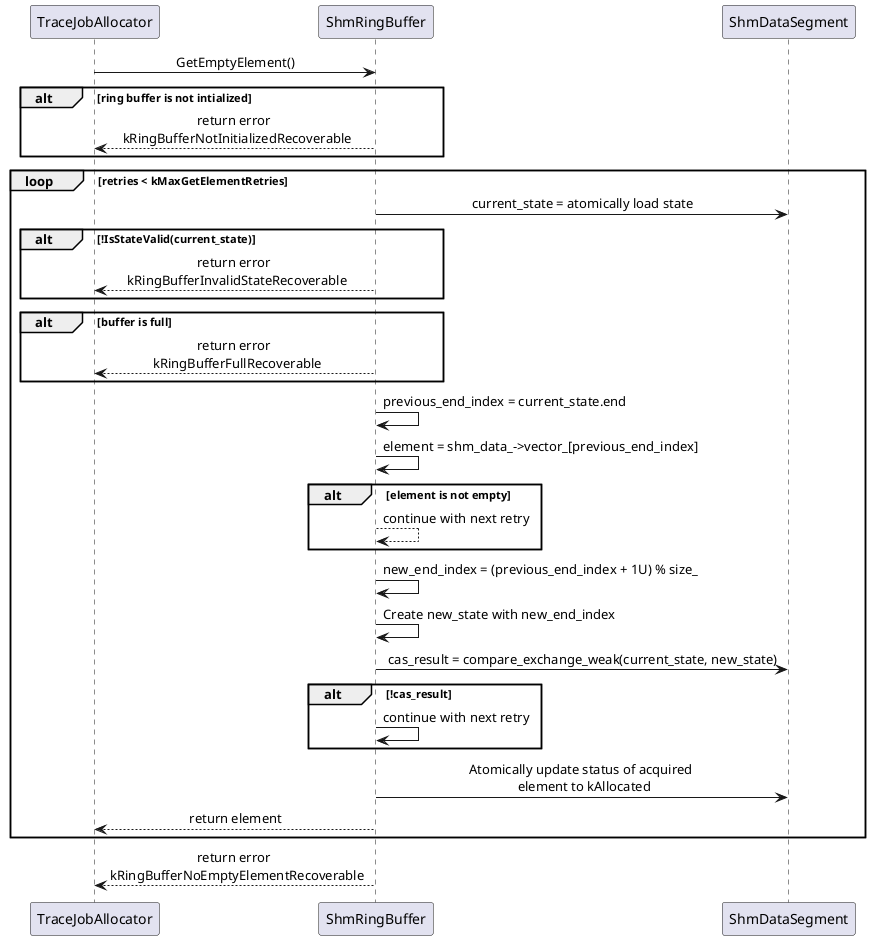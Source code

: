 @startuml ring_buffer_get_empty_element
skinparam sequenceMessageAlign center

TraceJobAllocator-> ShmRingBuffer: GetEmptyElement()
alt ring buffer is not intialized
    ShmRingBuffer --> TraceJobAllocator : return error \n kRingBufferNotInitializedRecoverable
end
loop retries < kMaxGetElementRetries
    ShmRingBuffer -> ShmDataSegment: current_state = atomically load state
    alt !IsStateValid(current_state)
        ShmRingBuffer --> TraceJobAllocator: return error \n kRingBufferInvalidStateRecoverable
    end
    alt buffer is full
        ShmRingBuffer --> TraceJobAllocator: return error \n kRingBufferFullRecoverable
    end
    ShmRingBuffer -> ShmRingBuffer: previous_end_index = current_state.end
    ShmRingBuffer -> ShmRingBuffer: element = shm_data_->vector_[previous_end_index]
    alt element is not empty
        ShmRingBuffer --> ShmRingBuffer: continue with next retry
    end
    ShmRingBuffer -> ShmRingBuffer: new_end_index = (previous_end_index + 1U) % size_
    ShmRingBuffer -> ShmRingBuffer: Create new_state with new_end_index
    ShmRingBuffer -> ShmDataSegment: cas_result = compare_exchange_weak(current_state, new_state)
    alt !cas_result
        ShmRingBuffer -> ShmRingBuffer: continue with next retry
    end
    ShmRingBuffer -> ShmDataSegment: Atomically update status of acquired \n element to kAllocated
    ShmRingBuffer --> TraceJobAllocator: return element
end
ShmRingBuffer --> TraceJobAllocator: return error \n kRingBufferNoEmptyElementRecoverable
@enduml
